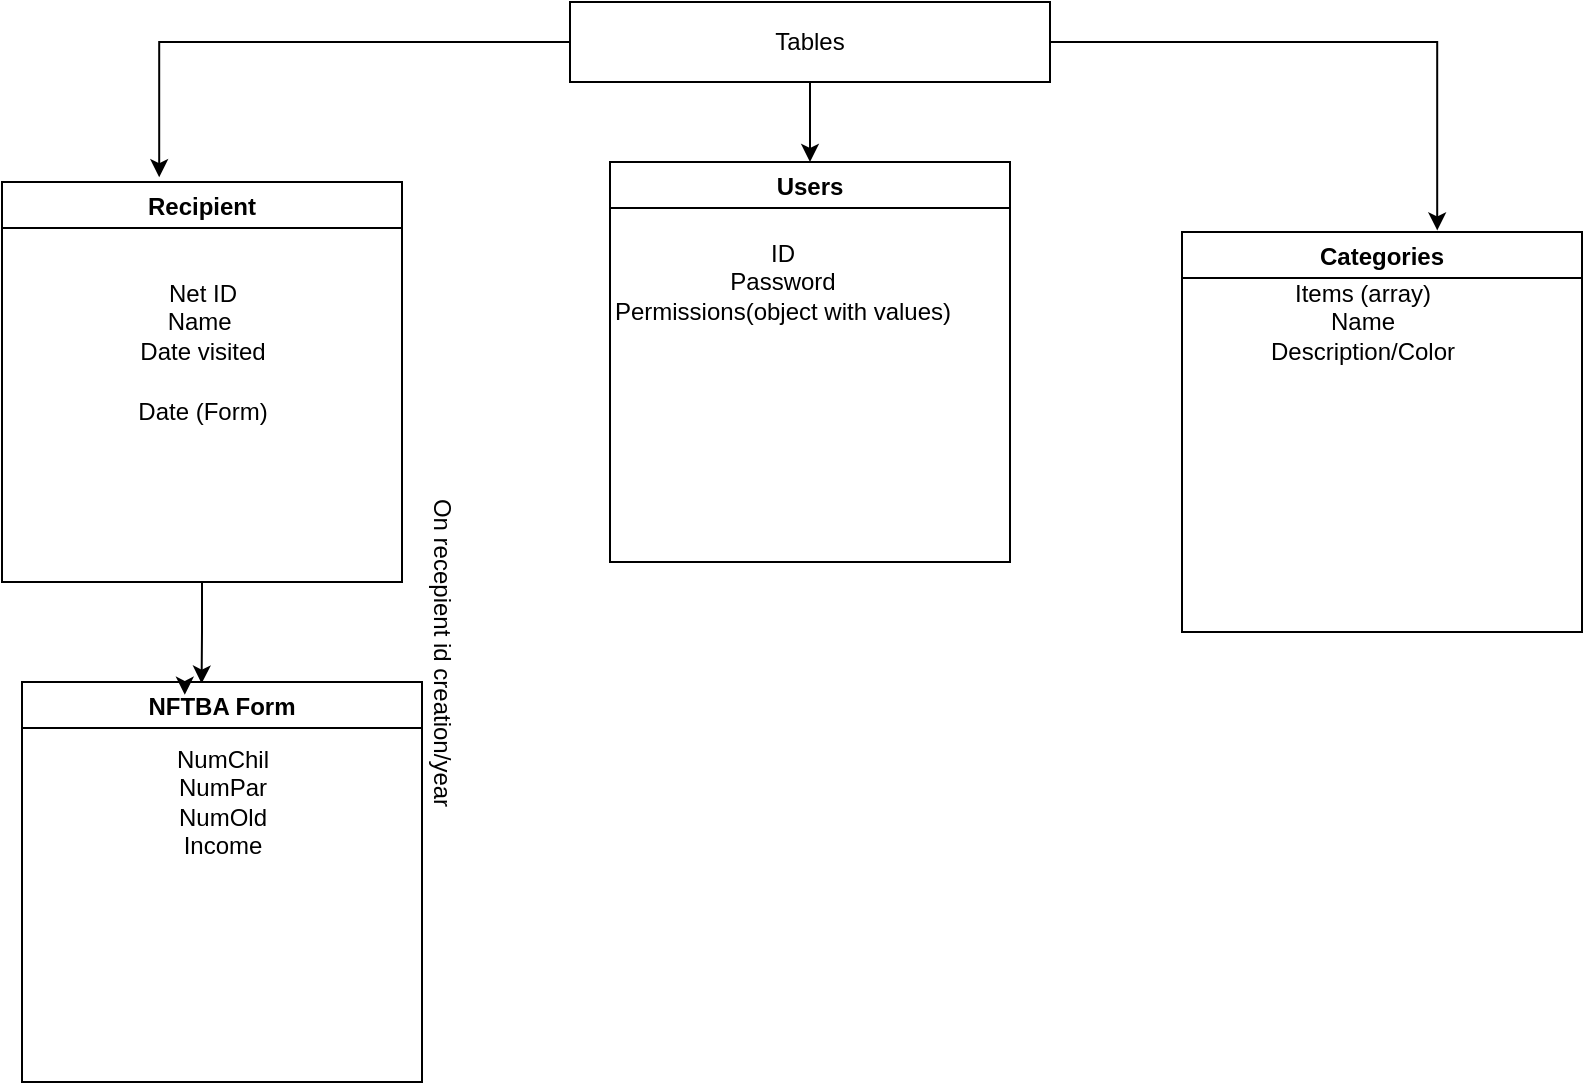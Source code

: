 <mxfile version="20.3.0" type="github">
  <diagram id="C5RBs43oDa-KdzZeNtuy" name="Page-1">
    <mxGraphModel dx="782" dy="468" grid="1" gridSize="10" guides="1" tooltips="1" connect="1" arrows="1" fold="1" page="1" pageScale="1" pageWidth="827" pageHeight="1169" math="0" shadow="0">
      <root>
        <mxCell id="WIyWlLk6GJQsqaUBKTNV-0" />
        <mxCell id="WIyWlLk6GJQsqaUBKTNV-1" parent="WIyWlLk6GJQsqaUBKTNV-0" />
        <mxCell id="W-ZZmaoJpfkEgvUS2qyO-48" style="edgeStyle=orthogonalEdgeStyle;rounded=0;orthogonalLoop=1;jettySize=auto;html=1;entryX=0.449;entryY=0.004;entryDx=0;entryDy=0;entryPerimeter=0;" parent="WIyWlLk6GJQsqaUBKTNV-1" source="W-ZZmaoJpfkEgvUS2qyO-13" target="W-ZZmaoJpfkEgvUS2qyO-45" edge="1">
          <mxGeometry relative="1" as="geometry" />
        </mxCell>
        <mxCell id="W-ZZmaoJpfkEgvUS2qyO-13" value="Recipient" style="swimlane;startSize=23;" parent="WIyWlLk6GJQsqaUBKTNV-1" vertex="1">
          <mxGeometry x="10" y="260" width="200" height="200" as="geometry" />
        </mxCell>
        <mxCell id="W-ZZmaoJpfkEgvUS2qyO-18" value="Net ID&lt;br&gt;Name&amp;nbsp;&lt;br&gt;Date visited" style="text;html=1;align=center;verticalAlign=middle;resizable=0;points=[];autosize=1;strokeColor=none;fillColor=none;" parent="W-ZZmaoJpfkEgvUS2qyO-13" vertex="1">
          <mxGeometry x="55" y="40" width="90" height="60" as="geometry" />
        </mxCell>
        <mxCell id="W-ZZmaoJpfkEgvUS2qyO-39" value="Date (Form)" style="text;html=1;align=center;verticalAlign=middle;resizable=0;points=[];autosize=1;strokeColor=none;fillColor=none;" parent="W-ZZmaoJpfkEgvUS2qyO-13" vertex="1">
          <mxGeometry x="55" y="100" width="90" height="30" as="geometry" />
        </mxCell>
        <mxCell id="W-ZZmaoJpfkEgvUS2qyO-14" value="Categories" style="swimlane;" parent="WIyWlLk6GJQsqaUBKTNV-1" vertex="1">
          <mxGeometry x="600" y="285" width="200" height="200" as="geometry" />
        </mxCell>
        <mxCell id="W-ZZmaoJpfkEgvUS2qyO-37" style="edgeStyle=orthogonalEdgeStyle;rounded=0;orthogonalLoop=1;jettySize=auto;html=1;entryX=0.393;entryY=-0.012;entryDx=0;entryDy=0;entryPerimeter=0;" parent="WIyWlLk6GJQsqaUBKTNV-1" source="W-ZZmaoJpfkEgvUS2qyO-34" target="W-ZZmaoJpfkEgvUS2qyO-13" edge="1">
          <mxGeometry relative="1" as="geometry" />
        </mxCell>
        <mxCell id="W-ZZmaoJpfkEgvUS2qyO-38" style="edgeStyle=orthogonalEdgeStyle;rounded=0;orthogonalLoop=1;jettySize=auto;html=1;entryX=0.638;entryY=-0.004;entryDx=0;entryDy=0;entryPerimeter=0;" parent="WIyWlLk6GJQsqaUBKTNV-1" source="W-ZZmaoJpfkEgvUS2qyO-34" target="W-ZZmaoJpfkEgvUS2qyO-14" edge="1">
          <mxGeometry relative="1" as="geometry" />
        </mxCell>
        <mxCell id="LEjf0Js33OpnvhWqmB9_-2" style="edgeStyle=orthogonalEdgeStyle;rounded=0;orthogonalLoop=1;jettySize=auto;html=1;" edge="1" parent="WIyWlLk6GJQsqaUBKTNV-1" source="W-ZZmaoJpfkEgvUS2qyO-34" target="LEjf0Js33OpnvhWqmB9_-1">
          <mxGeometry relative="1" as="geometry" />
        </mxCell>
        <mxCell id="W-ZZmaoJpfkEgvUS2qyO-34" value="Tables" style="rounded=0;whiteSpace=wrap;html=1;" parent="WIyWlLk6GJQsqaUBKTNV-1" vertex="1">
          <mxGeometry x="294" y="170" width="240" height="40" as="geometry" />
        </mxCell>
        <mxCell id="W-ZZmaoJpfkEgvUS2qyO-45" value="NFTBA Form" style="swimlane;" parent="WIyWlLk6GJQsqaUBKTNV-1" vertex="1">
          <mxGeometry x="20" y="510" width="200" height="200" as="geometry" />
        </mxCell>
        <mxCell id="W-ZZmaoJpfkEgvUS2qyO-49" style="edgeStyle=orthogonalEdgeStyle;rounded=0;orthogonalLoop=1;jettySize=auto;html=1;exitX=0.5;exitY=0;exitDx=0;exitDy=0;entryX=0.407;entryY=0.032;entryDx=0;entryDy=0;entryPerimeter=0;" parent="WIyWlLk6GJQsqaUBKTNV-1" source="W-ZZmaoJpfkEgvUS2qyO-45" target="W-ZZmaoJpfkEgvUS2qyO-45" edge="1">
          <mxGeometry relative="1" as="geometry" />
        </mxCell>
        <mxCell id="W-ZZmaoJpfkEgvUS2qyO-51" value="NumChil&lt;br&gt;NumPar&lt;br&gt;NumOld&lt;br&gt;Income" style="text;html=1;align=center;verticalAlign=middle;resizable=0;points=[];autosize=1;strokeColor=none;fillColor=none;" parent="WIyWlLk6GJQsqaUBKTNV-1" vertex="1">
          <mxGeometry x="85" y="535" width="70" height="70" as="geometry" />
        </mxCell>
        <mxCell id="LEjf0Js33OpnvhWqmB9_-0" value="On recepient id creation/year" style="text;html=1;align=center;verticalAlign=middle;resizable=0;points=[];autosize=1;strokeColor=none;fillColor=none;rotation=90;" vertex="1" parent="WIyWlLk6GJQsqaUBKTNV-1">
          <mxGeometry x="140" y="480" width="180" height="30" as="geometry" />
        </mxCell>
        <mxCell id="LEjf0Js33OpnvhWqmB9_-1" value="Users" style="swimlane;" vertex="1" parent="WIyWlLk6GJQsqaUBKTNV-1">
          <mxGeometry x="314" y="250" width="200" height="200" as="geometry" />
        </mxCell>
        <mxCell id="LEjf0Js33OpnvhWqmB9_-3" value="ID&lt;br&gt;Password&lt;br&gt;Permissions(object with values)" style="text;html=1;align=center;verticalAlign=middle;resizable=0;points=[];autosize=1;strokeColor=none;fillColor=none;" vertex="1" parent="WIyWlLk6GJQsqaUBKTNV-1">
          <mxGeometry x="305" y="280" width="190" height="60" as="geometry" />
        </mxCell>
        <mxCell id="LEjf0Js33OpnvhWqmB9_-4" value="Items (array)&lt;br&gt;Name&lt;br&gt;Description/Color" style="text;html=1;align=center;verticalAlign=middle;resizable=0;points=[];autosize=1;strokeColor=none;fillColor=none;" vertex="1" parent="WIyWlLk6GJQsqaUBKTNV-1">
          <mxGeometry x="630" y="300" width="120" height="60" as="geometry" />
        </mxCell>
      </root>
    </mxGraphModel>
  </diagram>
</mxfile>
